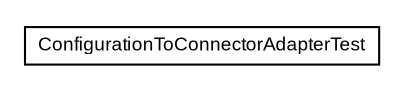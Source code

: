 #!/usr/local/bin/dot
#
# Class diagram 
# Generated by UMLGraph version R5_6-24-gf6e263 (http://www.umlgraph.org/)
#

digraph G {
	edge [fontname="arial",fontsize=10,labelfontname="arial",labelfontsize=10];
	node [fontname="arial",fontsize=10,shape=plaintext];
	nodesep=0.25;
	ranksep=0.5;
	// org.settings4j.helper.configuration.ConfigurationToConnectorAdapterTest
	c150 [label=<<table title="org.settings4j.helper.configuration.ConfigurationToConnectorAdapterTest" border="0" cellborder="1" cellspacing="0" cellpadding="2" port="p" href="./ConfigurationToConnectorAdapterTest.html">
		<tr><td><table border="0" cellspacing="0" cellpadding="1">
<tr><td align="center" balign="center"> ConfigurationToConnectorAdapterTest </td></tr>
		</table></td></tr>
		</table>>, URL="./ConfigurationToConnectorAdapterTest.html", fontname="arial", fontcolor="black", fontsize=9.0];
}

